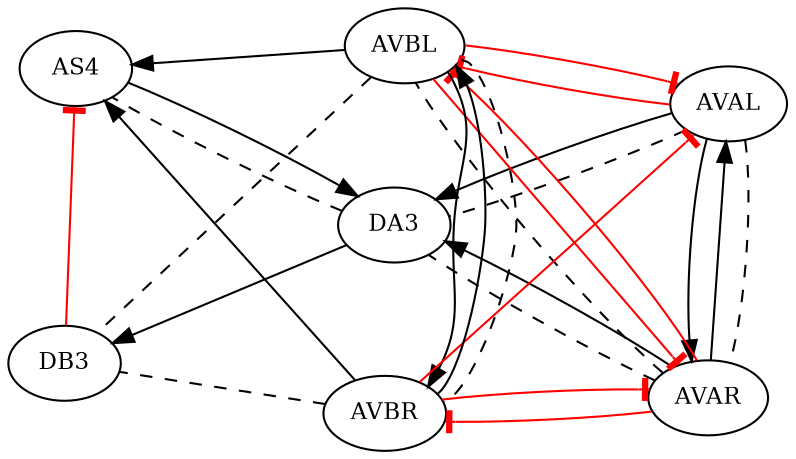digraph exp {
graph [layout = neato];
splines=true; sep="+25,25"; overlap=false; fontsize=12;
node [fontsize=11]; AS4; AVAL; AVAR; AVBL; AVBR; DA3; DB3; 
AVAL -> AVAR [style="dashed" minlen=2 arrowhead="none"];
AVAL -> DA3 [style="dashed" minlen=2 arrowhead="none"];
AVAR -> AVBL [style="dashed" minlen=2 arrowhead="none"];
AVAR -> DA3 [style="dashed" minlen=2 arrowhead="none"];
AVBL -> AVBR [style="dashed" minlen=2 arrowhead="none"];
AVBL -> DB3 [style="dashed" minlen=2 arrowhead="none"];
AVBR -> DB3 [style="dashed" minlen=2 arrowhead="none"];
DA3 -> AS4 [style="dashed" minlen=2 arrowhead="none"];
AVAL -> AVAR [minlen=2 color="black"];
AVAL -> AVBL [minlen=2 color=red arrowhead="tee"];
AVAL -> DA3 [minlen=2 color="black"];
AVAR -> AVAL [minlen=2 color="black"];
AVAR -> AVBL [minlen=2 color=red arrowhead="tee"];
AVAR -> AVBR [minlen=2 color=red arrowhead="tee"];
AVAR -> DA3 [minlen=2 color="black"];
AVBL -> AVAL [minlen=2 color=red arrowhead="tee"];
AVBL -> AVAR [minlen=2 color=red arrowhead="tee"];
AVBL -> AVBR [minlen=2 color="black"];
AVBL -> AS4 [minlen=2 color="black"];
AVBR -> AVAL [minlen=2 color=red arrowhead="tee"];
AVBR -> AVAR [minlen=2 color=red arrowhead="tee"];
AVBR -> AVBL [minlen=2 color="black"];
AVBR -> AS4 [minlen=2 color="black"];
DA3 -> DB3 [minlen=2 color="black"];
DB3 -> AS4 [minlen=2 color=red arrowhead="tee"];
AS4 -> DA3 [minlen=2 color="black"];
}
